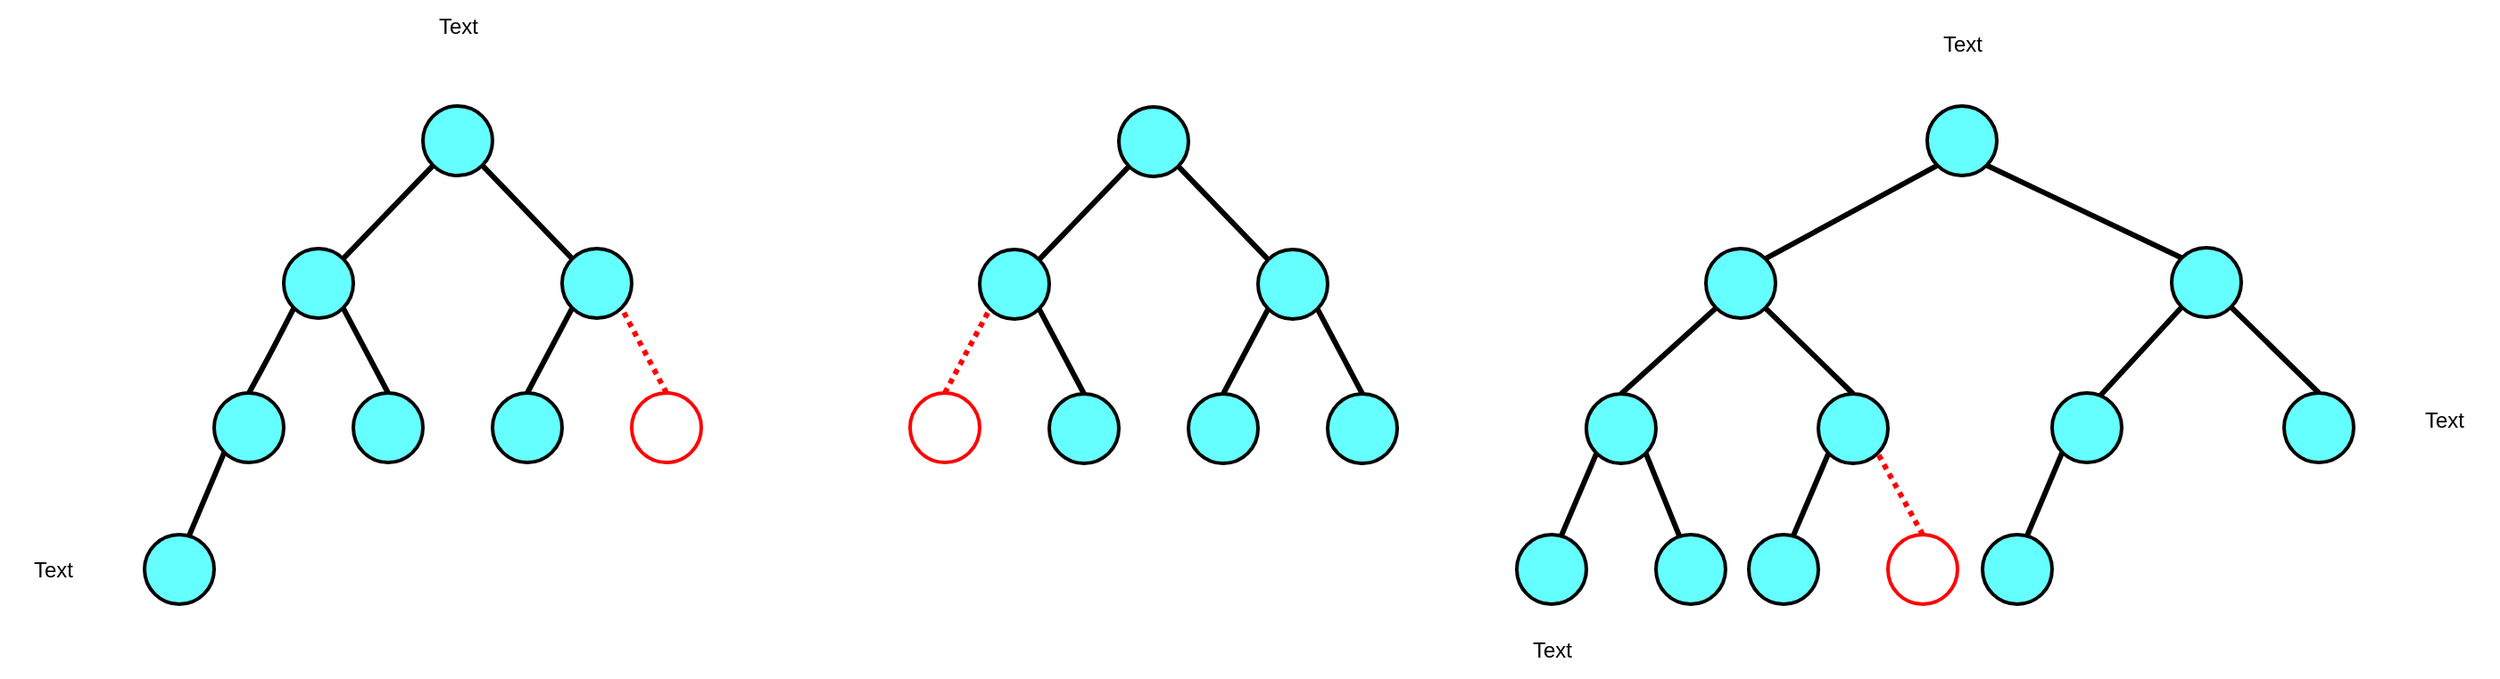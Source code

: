<mxfile>
    <diagram id="rTyrOyQIWIIYc3oTppcB" name="Page-1">
        <mxGraphModel dx="1572" dy="642" grid="1" gridSize="10" guides="1" tooltips="1" connect="1" arrows="1" fold="1" page="1" pageScale="1" pageWidth="850" pageHeight="1100" background="#ffffff" math="0" shadow="0">
            <root>
                <mxCell id="0"/>
                <mxCell id="1" parent="0"/>
                <mxCell id="2" value="" style="ellipse;whiteSpace=wrap;html=1;aspect=fixed;fillColor=#66FFFF;strokeColor=#000000;strokeWidth=2;" parent="1" vertex="1">
                    <mxGeometry x="528" y="281" width="39" height="39" as="geometry"/>
                </mxCell>
                <mxCell id="3" value="" style="ellipse;whiteSpace=wrap;html=1;aspect=fixed;fillColor=#66FFFF;strokeColor=#000000;strokeWidth=2;" parent="1" vertex="1">
                    <mxGeometry x="567" y="120" width="39" height="39" as="geometry"/>
                </mxCell>
                <mxCell id="4" value="" style="ellipse;whiteSpace=wrap;html=1;aspect=fixed;fillColor=#66FFFF;strokeColor=#000000;strokeWidth=2;" parent="1" vertex="1">
                    <mxGeometry x="489" y="200" width="39" height="39" as="geometry"/>
                </mxCell>
                <mxCell id="5" value="" style="ellipse;whiteSpace=wrap;html=1;aspect=fixed;fillColor=#66FFFF;strokeColor=#000000;strokeWidth=2;" parent="1" vertex="1">
                    <mxGeometry x="645" y="200" width="39" height="39" as="geometry"/>
                </mxCell>
                <mxCell id="6" value="" style="ellipse;whiteSpace=wrap;html=1;aspect=fixed;fillColor=#66FFFF;strokeColor=#000000;strokeWidth=2;" parent="1" vertex="1">
                    <mxGeometry x="606" y="281" width="39" height="39" as="geometry"/>
                </mxCell>
                <mxCell id="8" value="" style="ellipse;whiteSpace=wrap;html=1;aspect=fixed;fillColor=#66FFFF;strokeColor=#000000;strokeWidth=2;" parent="1" vertex="1">
                    <mxGeometry x="684" y="281" width="39" height="39" as="geometry"/>
                </mxCell>
                <mxCell id="9" value="" style="endArrow=none;html=1;entryX=0;entryY=1;entryDx=0;entryDy=0;exitX=1;exitY=0;exitDx=0;exitDy=0;strokeColor=#000000;strokeWidth=3;" parent="1" source="4" target="3" edge="1">
                    <mxGeometry width="50" height="50" relative="1" as="geometry">
                        <mxPoint x="577" y="290" as="sourcePoint"/>
                        <mxPoint x="627" y="240" as="targetPoint"/>
                    </mxGeometry>
                </mxCell>
                <mxCell id="11" value="" style="endArrow=none;html=1;entryX=1;entryY=1;entryDx=0;entryDy=0;exitX=0.5;exitY=0;exitDx=0;exitDy=0;strokeColor=#000000;strokeWidth=3;rounded=1;" parent="1" source="2" target="4" edge="1">
                    <mxGeometry width="50" height="50" relative="1" as="geometry">
                        <mxPoint x="506.999" y="291.421" as="sourcePoint"/>
                        <mxPoint x="557.421" y="238.999" as="targetPoint"/>
                    </mxGeometry>
                </mxCell>
                <mxCell id="12" value="" style="endArrow=none;html=1;entryX=1;entryY=1;entryDx=0;entryDy=0;exitX=0;exitY=0;exitDx=0;exitDy=0;strokeColor=#000000;strokeWidth=3;" parent="1" source="5" target="3" edge="1">
                    <mxGeometry width="50" height="50" relative="1" as="geometry">
                        <mxPoint x="605.999" y="200.001" as="sourcePoint"/>
                        <mxPoint x="656.421" y="147.579" as="targetPoint"/>
                    </mxGeometry>
                </mxCell>
                <mxCell id="13" value="" style="endArrow=none;html=1;strokeColor=#000000;strokeWidth=3;entryX=0;entryY=1;entryDx=0;entryDy=0;exitX=0.5;exitY=0;exitDx=0;exitDy=0;" parent="1" source="6" target="5" edge="1">
                    <mxGeometry width="50" height="50" relative="1" as="geometry">
                        <mxPoint x="617" y="260" as="sourcePoint"/>
                        <mxPoint x="617" y="240" as="targetPoint"/>
                    </mxGeometry>
                </mxCell>
                <mxCell id="14" value="" style="endArrow=none;html=1;entryX=1;entryY=1;entryDx=0;entryDy=0;exitX=0.5;exitY=0;exitDx=0;exitDy=0;strokeColor=#000000;strokeWidth=3;" parent="1" source="8" target="5" edge="1">
                    <mxGeometry width="50" height="50" relative="1" as="geometry">
                        <mxPoint x="683.999" y="281.001" as="sourcePoint"/>
                        <mxPoint x="734.421" y="228.579" as="targetPoint"/>
                    </mxGeometry>
                </mxCell>
                <mxCell id="15" value="" style="ellipse;whiteSpace=wrap;html=1;aspect=fixed;fillColor=#66FFFF;strokeColor=#000000;strokeWidth=2;" parent="1" vertex="1">
                    <mxGeometry x="138" y="280.5" width="39" height="39" as="geometry"/>
                </mxCell>
                <mxCell id="16" value="" style="ellipse;whiteSpace=wrap;html=1;aspect=fixed;fillColor=#66FFFF;strokeColor=#000000;strokeWidth=2;" parent="1" vertex="1">
                    <mxGeometry x="177" y="119.5" width="39" height="39" as="geometry"/>
                </mxCell>
                <mxCell id="17" value="" style="ellipse;whiteSpace=wrap;html=1;aspect=fixed;fillColor=#66FFFF;strokeColor=#000000;strokeWidth=2;" parent="1" vertex="1">
                    <mxGeometry x="99" y="199.5" width="39" height="39" as="geometry"/>
                </mxCell>
                <mxCell id="18" value="" style="ellipse;whiteSpace=wrap;html=1;aspect=fixed;fillColor=#66FFFF;strokeColor=#000000;strokeWidth=2;" parent="1" vertex="1">
                    <mxGeometry x="255" y="199.5" width="39" height="39" as="geometry"/>
                </mxCell>
                <mxCell id="19" value="" style="ellipse;whiteSpace=wrap;html=1;aspect=fixed;fillColor=#66FFFF;strokeColor=#000000;strokeWidth=2;" parent="1" vertex="1">
                    <mxGeometry x="216" y="280.5" width="39" height="39" as="geometry"/>
                </mxCell>
                <mxCell id="20" value="" style="ellipse;whiteSpace=wrap;html=1;aspect=fixed;fillColor=#66FFFF;strokeColor=#000000;strokeWidth=2;" parent="1" vertex="1">
                    <mxGeometry x="60" y="280.5" width="39" height="39" as="geometry"/>
                </mxCell>
                <mxCell id="21" value="" style="ellipse;whiteSpace=wrap;html=1;aspect=fixed;fillColor=none;strokeColor=#FF0000;strokeWidth=2;" parent="1" vertex="1">
                    <mxGeometry x="294" y="280.5" width="39" height="39" as="geometry"/>
                </mxCell>
                <mxCell id="22" value="" style="endArrow=none;html=1;entryX=0;entryY=1;entryDx=0;entryDy=0;exitX=1;exitY=0;exitDx=0;exitDy=0;strokeColor=#000000;strokeWidth=3;" parent="1" source="17" target="16" edge="1">
                    <mxGeometry width="50" height="50" relative="1" as="geometry">
                        <mxPoint x="187" y="289.5" as="sourcePoint"/>
                        <mxPoint x="237" y="239.5" as="targetPoint"/>
                    </mxGeometry>
                </mxCell>
                <mxCell id="23" value="" style="endArrow=none;html=1;entryX=0;entryY=1;entryDx=0;entryDy=0;exitX=0.5;exitY=0;exitDx=0;exitDy=0;strokeColor=#000000;strokeWidth=3;" parent="1" source="20" target="17" edge="1">
                    <mxGeometry width="50" height="50" relative="1" as="geometry">
                        <mxPoint x="36.999" y="290.921" as="sourcePoint"/>
                        <mxPoint x="87.421" y="238.499" as="targetPoint"/>
                        <Array as="points">
                            <mxPoint x="91" y="259.5"/>
                        </Array>
                    </mxGeometry>
                </mxCell>
                <mxCell id="24" value="" style="endArrow=none;html=1;entryX=1;entryY=1;entryDx=0;entryDy=0;exitX=0.5;exitY=0;exitDx=0;exitDy=0;strokeColor=#000000;strokeWidth=3;rounded=1;" parent="1" source="15" target="17" edge="1">
                    <mxGeometry width="50" height="50" relative="1" as="geometry">
                        <mxPoint x="116.999" y="290.921" as="sourcePoint"/>
                        <mxPoint x="167.421" y="238.499" as="targetPoint"/>
                    </mxGeometry>
                </mxCell>
                <mxCell id="25" value="" style="endArrow=none;html=1;entryX=1;entryY=1;entryDx=0;entryDy=0;exitX=0;exitY=0;exitDx=0;exitDy=0;strokeColor=#000000;strokeWidth=3;" parent="1" source="18" target="16" edge="1">
                    <mxGeometry width="50" height="50" relative="1" as="geometry">
                        <mxPoint x="215.999" y="199.501" as="sourcePoint"/>
                        <mxPoint x="266.421" y="147.079" as="targetPoint"/>
                    </mxGeometry>
                </mxCell>
                <mxCell id="26" value="" style="endArrow=none;html=1;strokeColor=#000000;strokeWidth=3;entryX=0;entryY=1;entryDx=0;entryDy=0;exitX=0.5;exitY=0;exitDx=0;exitDy=0;" parent="1" source="19" target="18" edge="1">
                    <mxGeometry width="50" height="50" relative="1" as="geometry">
                        <mxPoint x="227" y="259.5" as="sourcePoint"/>
                        <mxPoint x="227" y="239.5" as="targetPoint"/>
                    </mxGeometry>
                </mxCell>
                <mxCell id="27" value="" style="endArrow=none;html=1;entryX=1;entryY=1;entryDx=0;entryDy=0;exitX=0.5;exitY=0;exitDx=0;exitDy=0;strokeColor=#FF0000;strokeWidth=3;dashed=1;dashPattern=1 1;" parent="1" source="21" target="18" edge="1">
                    <mxGeometry width="50" height="50" relative="1" as="geometry">
                        <mxPoint x="293.999" y="280.501" as="sourcePoint"/>
                        <mxPoint x="344.421" y="228.079" as="targetPoint"/>
                    </mxGeometry>
                </mxCell>
                <mxCell id="28" value="" style="ellipse;whiteSpace=wrap;html=1;aspect=fixed;fillColor=#66FFFF;strokeColor=#000000;strokeWidth=2;" parent="1" vertex="1">
                    <mxGeometry x="21" y="360" width="39" height="39" as="geometry"/>
                </mxCell>
                <mxCell id="29" value="" style="endArrow=none;html=1;strokeColor=#000000;strokeWidth=3;exitX=0.645;exitY=0.005;exitDx=0;exitDy=0;exitPerimeter=0;entryX=0;entryY=1;entryDx=0;entryDy=0;" parent="1" source="28" target="20" edge="1">
                    <mxGeometry width="50" height="50" relative="1" as="geometry">
                        <mxPoint x="60" y="350" as="sourcePoint"/>
                        <mxPoint x="60" y="320" as="targetPoint"/>
                    </mxGeometry>
                </mxCell>
                <mxCell id="30" value="" style="ellipse;whiteSpace=wrap;html=1;aspect=fixed;fillColor=#66FFFF;strokeColor=#000000;strokeWidth=2;" parent="1" vertex="1">
                    <mxGeometry x="1020" y="119.5" width="39" height="39" as="geometry"/>
                </mxCell>
                <mxCell id="31" value="" style="ellipse;whiteSpace=wrap;html=1;aspect=fixed;fillColor=#66FFFF;strokeColor=#000000;strokeWidth=2;" parent="1" vertex="1">
                    <mxGeometry x="896" y="199.5" width="39" height="39" as="geometry"/>
                </mxCell>
                <mxCell id="32" value="" style="ellipse;whiteSpace=wrap;html=1;aspect=fixed;fillColor=#66FFFF;strokeColor=#000000;strokeWidth=2;" parent="1" vertex="1">
                    <mxGeometry x="829" y="281" width="39" height="39" as="geometry"/>
                </mxCell>
                <mxCell id="33" value="" style="endArrow=none;html=1;entryX=0;entryY=1;entryDx=0;entryDy=0;exitX=1;exitY=0;exitDx=0;exitDy=0;strokeColor=#000000;strokeWidth=3;" parent="1" source="31" target="30" edge="1">
                    <mxGeometry width="50" height="50" relative="1" as="geometry">
                        <mxPoint x="995" y="289.5" as="sourcePoint"/>
                        <mxPoint x="1045" y="239.5" as="targetPoint"/>
                    </mxGeometry>
                </mxCell>
                <mxCell id="34" value="" style="endArrow=none;html=1;entryX=1;entryY=1;entryDx=0;entryDy=0;exitX=0;exitY=0;exitDx=0;exitDy=0;strokeColor=#000000;strokeWidth=3;" parent="1" source="48" target="30" edge="1">
                    <mxGeometry width="50" height="50" relative="1" as="geometry">
                        <mxPoint x="1134.711" y="205.711" as="sourcePoint"/>
                        <mxPoint x="1074.421" y="147.079" as="targetPoint"/>
                    </mxGeometry>
                </mxCell>
                <mxCell id="35" value="" style="ellipse;whiteSpace=wrap;html=1;aspect=fixed;fillColor=#66FFFF;strokeColor=#000000;strokeWidth=2;" parent="1" vertex="1">
                    <mxGeometry x="790" y="360" width="39" height="39" as="geometry"/>
                </mxCell>
                <mxCell id="36" value="" style="endArrow=none;html=1;strokeColor=#000000;strokeWidth=3;exitX=0.645;exitY=0.005;exitDx=0;exitDy=0;exitPerimeter=0;entryX=0;entryY=1;entryDx=0;entryDy=0;" parent="1" source="35" target="32" edge="1">
                    <mxGeometry width="50" height="50" relative="1" as="geometry">
                        <mxPoint x="829" y="350" as="sourcePoint"/>
                        <mxPoint x="829" y="320" as="targetPoint"/>
                    </mxGeometry>
                </mxCell>
                <mxCell id="37" value="" style="ellipse;whiteSpace=wrap;html=1;aspect=fixed;fillColor=#66FFFF;strokeColor=#000000;strokeWidth=2;" parent="1" vertex="1">
                    <mxGeometry x="868" y="360" width="39" height="39" as="geometry"/>
                </mxCell>
                <mxCell id="38" value="" style="endArrow=none;html=1;entryX=1;entryY=1;entryDx=0;entryDy=0;strokeColor=#000000;strokeWidth=3;rounded=1;exitX=0.342;exitY=0.034;exitDx=0;exitDy=0;exitPerimeter=0;" parent="1" source="37" target="32" edge="1">
                    <mxGeometry width="50" height="50" relative="1" as="geometry">
                        <mxPoint x="955" y="367.71" as="sourcePoint"/>
                        <mxPoint x="929.999" y="329.999" as="targetPoint"/>
                    </mxGeometry>
                </mxCell>
                <mxCell id="39" value="" style="ellipse;whiteSpace=wrap;html=1;aspect=fixed;fillColor=#66FFFF;strokeColor=#000000;strokeWidth=2;" parent="1" vertex="1">
                    <mxGeometry x="959" y="281" width="39" height="39" as="geometry"/>
                </mxCell>
                <mxCell id="40" value="" style="ellipse;whiteSpace=wrap;html=1;aspect=fixed;fillColor=#66FFFF;strokeColor=#000000;strokeWidth=2;" parent="1" vertex="1">
                    <mxGeometry x="920" y="360" width="39" height="39" as="geometry"/>
                </mxCell>
                <mxCell id="41" value="" style="endArrow=none;html=1;strokeColor=#000000;strokeWidth=3;exitX=0.645;exitY=0.005;exitDx=0;exitDy=0;exitPerimeter=0;entryX=0;entryY=1;entryDx=0;entryDy=0;" parent="1" source="40" target="39" edge="1">
                    <mxGeometry width="50" height="50" relative="1" as="geometry">
                        <mxPoint x="959" y="350" as="sourcePoint"/>
                        <mxPoint x="959" y="320" as="targetPoint"/>
                    </mxGeometry>
                </mxCell>
                <mxCell id="44" value="" style="ellipse;whiteSpace=wrap;html=1;aspect=fixed;fillColor=#66FFFF;strokeColor=#000000;strokeWidth=2;" parent="1" vertex="1">
                    <mxGeometry x="1051" y="360" width="39" height="39" as="geometry"/>
                </mxCell>
                <mxCell id="45" value="" style="endArrow=none;html=1;strokeColor=#000000;strokeWidth=3;exitX=0.645;exitY=0.005;exitDx=0;exitDy=0;exitPerimeter=0;entryX=0;entryY=1;entryDx=0;entryDy=0;" parent="1" source="44" target="49" edge="1">
                    <mxGeometry width="50" height="50" relative="1" as="geometry">
                        <mxPoint x="1090" y="350" as="sourcePoint"/>
                        <mxPoint x="1100" y="340" as="targetPoint"/>
                    </mxGeometry>
                </mxCell>
                <mxCell id="46" value="" style="endArrow=none;html=1;entryX=0;entryY=1;entryDx=0;entryDy=0;exitX=0.5;exitY=0;exitDx=0;exitDy=0;strokeColor=#000000;strokeWidth=3;" parent="1" source="32" target="31" edge="1">
                    <mxGeometry width="50" height="50" relative="1" as="geometry">
                        <mxPoint x="905.789" y="280.501" as="sourcePoint"/>
                        <mxPoint x="973.211" y="228.079" as="targetPoint"/>
                    </mxGeometry>
                </mxCell>
                <mxCell id="47" value="" style="endArrow=none;html=1;entryX=1;entryY=1;entryDx=0;entryDy=0;exitX=0.5;exitY=0;exitDx=0;exitDy=0;strokeColor=#000000;strokeWidth=3;" parent="1" source="39" target="31" edge="1">
                    <mxGeometry width="50" height="50" relative="1" as="geometry">
                        <mxPoint x="943.289" y="225.211" as="sourcePoint"/>
                        <mxPoint x="1010.711" y="172.789" as="targetPoint"/>
                    </mxGeometry>
                </mxCell>
                <mxCell id="48" value="" style="ellipse;whiteSpace=wrap;html=1;aspect=fixed;fillColor=#66FFFF;strokeColor=#000000;strokeWidth=2;" parent="1" vertex="1">
                    <mxGeometry x="1157" y="199" width="39" height="39" as="geometry"/>
                </mxCell>
                <mxCell id="49" value="" style="ellipse;whiteSpace=wrap;html=1;aspect=fixed;fillColor=#66FFFF;strokeColor=#000000;strokeWidth=2;" parent="1" vertex="1">
                    <mxGeometry x="1090" y="280.5" width="39" height="39" as="geometry"/>
                </mxCell>
                <mxCell id="50" value="" style="ellipse;whiteSpace=wrap;html=1;aspect=fixed;fillColor=#66FFFF;strokeColor=#000000;strokeWidth=2;" parent="1" vertex="1">
                    <mxGeometry x="1220" y="280.5" width="39" height="39" as="geometry"/>
                </mxCell>
                <mxCell id="51" value="" style="endArrow=none;html=1;entryX=0;entryY=1;entryDx=0;entryDy=0;strokeColor=#000000;strokeWidth=3;exitX=0.68;exitY=0.052;exitDx=0;exitDy=0;exitPerimeter=0;" parent="1" source="49" target="48" edge="1">
                    <mxGeometry width="50" height="50" relative="1" as="geometry">
                        <mxPoint x="1130" y="270" as="sourcePoint"/>
                        <mxPoint x="1234.211" y="227.579" as="targetPoint"/>
                    </mxGeometry>
                </mxCell>
                <mxCell id="52" value="" style="endArrow=none;html=1;entryX=1;entryY=1;entryDx=0;entryDy=0;exitX=0.5;exitY=0;exitDx=0;exitDy=0;strokeColor=#000000;strokeWidth=3;" parent="1" source="50" target="48" edge="1">
                    <mxGeometry width="50" height="50" relative="1" as="geometry">
                        <mxPoint x="1204.289" y="224.711" as="sourcePoint"/>
                        <mxPoint x="1271.711" y="172.289" as="targetPoint"/>
                    </mxGeometry>
                </mxCell>
                <mxCell id="53" value="" style="ellipse;whiteSpace=wrap;html=1;aspect=fixed;fillColor=none;strokeColor=#FF0000;strokeWidth=2;" parent="1" vertex="1">
                    <mxGeometry x="450" y="280.5" width="39" height="39" as="geometry"/>
                </mxCell>
                <mxCell id="54" value="" style="endArrow=none;html=1;exitX=0.5;exitY=0;exitDx=0;exitDy=0;strokeColor=#FF0000;strokeWidth=3;dashed=1;dashPattern=1 1;entryX=0;entryY=1;entryDx=0;entryDy=0;" parent="1" source="53" target="4" edge="1">
                    <mxGeometry width="50" height="50" relative="1" as="geometry">
                        <mxPoint x="449.999" y="280.501" as="sourcePoint"/>
                        <mxPoint x="490" y="240" as="targetPoint"/>
                    </mxGeometry>
                </mxCell>
                <mxCell id="55" value="" style="ellipse;whiteSpace=wrap;html=1;aspect=fixed;fillColor=none;strokeColor=#FF0000;strokeWidth=2;" parent="1" vertex="1">
                    <mxGeometry x="998" y="360" width="39" height="39" as="geometry"/>
                </mxCell>
                <mxCell id="56" value="" style="endArrow=none;html=1;exitX=0.5;exitY=0;exitDx=0;exitDy=0;strokeColor=#FF0000;strokeWidth=3;dashed=1;dashPattern=1 1;entryX=1;entryY=1;entryDx=0;entryDy=0;" parent="1" source="55" target="39" edge="1">
                    <mxGeometry width="50" height="50" relative="1" as="geometry">
                        <mxPoint x="997.999" y="360.001" as="sourcePoint"/>
                        <mxPoint x="1017.29" y="310" as="targetPoint"/>
                    </mxGeometry>
                </mxCell>
                <mxCell id="57" value="Text" style="text;html=1;strokeColor=none;fillColor=none;align=center;verticalAlign=middle;whiteSpace=wrap;rounded=0;" vertex="1" parent="1">
                    <mxGeometry x="166.5" y="60" width="60" height="30" as="geometry"/>
                </mxCell>
                <mxCell id="58" value="Text" style="text;html=1;strokeColor=none;fillColor=none;align=center;verticalAlign=middle;whiteSpace=wrap;rounded=0;" vertex="1" parent="1">
                    <mxGeometry x="-60" y="364.5" width="60" height="30" as="geometry"/>
                </mxCell>
                <mxCell id="59" value="Text" style="text;html=1;strokeColor=none;fillColor=none;align=center;verticalAlign=middle;whiteSpace=wrap;rounded=0;" vertex="1" parent="1">
                    <mxGeometry x="1280" y="281" width="60" height="30" as="geometry"/>
                </mxCell>
                <mxCell id="60" value="Text" style="text;html=1;strokeColor=none;fillColor=none;align=center;verticalAlign=middle;whiteSpace=wrap;rounded=0;" vertex="1" parent="1">
                    <mxGeometry x="1009.5" y="70" width="60" height="30" as="geometry"/>
                </mxCell>
                <mxCell id="61" value="Text" style="text;html=1;strokeColor=none;fillColor=none;align=center;verticalAlign=middle;whiteSpace=wrap;rounded=0;" vertex="1" parent="1">
                    <mxGeometry x="779.5" y="410" width="60" height="30" as="geometry"/>
                </mxCell>
            </root>
        </mxGraphModel>
    </diagram>
</mxfile>